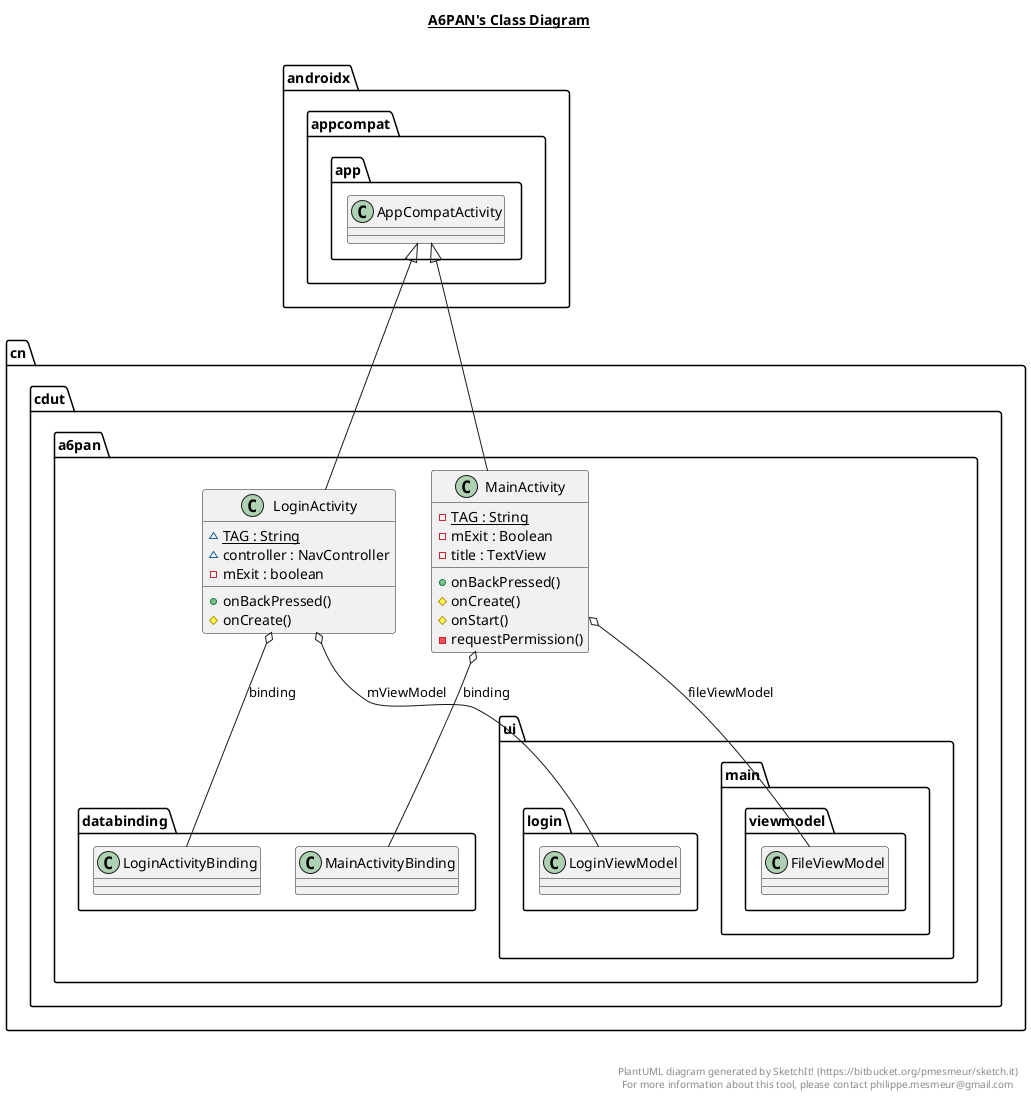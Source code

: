 @startuml

title __A6PAN's Class Diagram__\n

  namespace cn.cdut.a6pan {
    class cn.cdut.a6pan.LoginActivity {
        {static} ~ TAG : String
        ~ controller : NavController
        - mExit : boolean
        + onBackPressed()
        # onCreate()
    }
  }
  

  namespace cn.cdut.a6pan {
    class cn.cdut.a6pan.MainActivity {
        {static} - TAG : String
        - mExit : Boolean
        - title : TextView
        + onBackPressed()
        # onCreate()
        # onStart()
        - requestPermission()
    }
  }
  

  cn.cdut.a6pan.LoginActivity -up-|> androidx.appcompat.app.AppCompatActivity
  cn.cdut.a6pan.LoginActivity o-- cn.cdut.a6pan.databinding.LoginActivityBinding : binding
  cn.cdut.a6pan.LoginActivity o-- cn.cdut.a6pan.ui.login.LoginViewModel : mViewModel
  cn.cdut.a6pan.MainActivity -up-|> androidx.appcompat.app.AppCompatActivity
  cn.cdut.a6pan.MainActivity o-- cn.cdut.a6pan.databinding.MainActivityBinding : binding
  cn.cdut.a6pan.MainActivity o-- cn.cdut.a6pan.ui.main.viewmodel.FileViewModel : fileViewModel


right footer


PlantUML diagram generated by SketchIt! (https://bitbucket.org/pmesmeur/sketch.it)
For more information about this tool, please contact philippe.mesmeur@gmail.com
endfooter

@enduml
